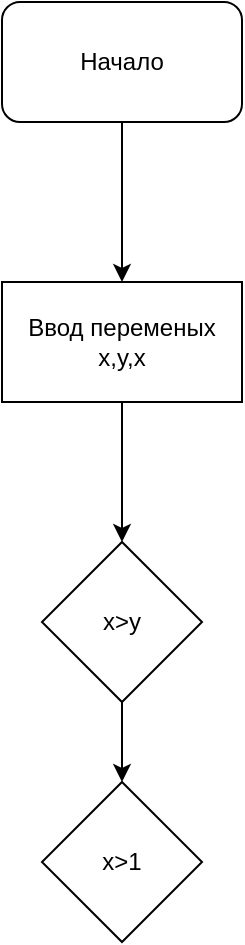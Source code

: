 <mxfile>
    <diagram id="g_z5LibgCN57cee2yOvP" name="Page-1">
        <mxGraphModel dx="1340" dy="614" grid="1" gridSize="10" guides="1" tooltips="1" connect="1" arrows="1" fold="1" page="1" pageScale="1" pageWidth="850" pageHeight="1100" math="0" shadow="0">
            <root>
                <mxCell id="0"/>
                <mxCell id="1" parent="0"/>
                <mxCell id="uB_ADN-PQVO7pmlwdkGX-3" value="" style="edgeStyle=orthogonalEdgeStyle;rounded=0;orthogonalLoop=1;jettySize=auto;html=1;" parent="1" source="uB_ADN-PQVO7pmlwdkGX-1" target="uB_ADN-PQVO7pmlwdkGX-2" edge="1">
                    <mxGeometry relative="1" as="geometry"/>
                </mxCell>
                <mxCell id="uB_ADN-PQVO7pmlwdkGX-1" value="Начало" style="rounded=1;whiteSpace=wrap;html=1;" parent="1" vertex="1">
                    <mxGeometry x="160" y="190" width="120" height="60" as="geometry"/>
                </mxCell>
                <mxCell id="uB_ADN-PQVO7pmlwdkGX-5" value="" style="edgeStyle=orthogonalEdgeStyle;rounded=0;orthogonalLoop=1;jettySize=auto;html=1;" parent="1" source="uB_ADN-PQVO7pmlwdkGX-2" target="uB_ADN-PQVO7pmlwdkGX-4" edge="1">
                    <mxGeometry relative="1" as="geometry"/>
                </mxCell>
                <mxCell id="uB_ADN-PQVO7pmlwdkGX-2" value="Ввод переменых x,y,x" style="whiteSpace=wrap;html=1;rounded=1;arcSize=0;" parent="1" vertex="1">
                    <mxGeometry x="160" y="330" width="120" height="60" as="geometry"/>
                </mxCell>
                <mxCell id="uB_ADN-PQVO7pmlwdkGX-15" style="edgeStyle=orthogonalEdgeStyle;rounded=0;orthogonalLoop=1;jettySize=auto;html=1;" parent="1" source="uB_ADN-PQVO7pmlwdkGX-4" edge="1">
                    <mxGeometry relative="1" as="geometry">
                        <mxPoint x="220" y="580" as="targetPoint"/>
                    </mxGeometry>
                </mxCell>
                <mxCell id="uB_ADN-PQVO7pmlwdkGX-4" value="x&amp;gt;y" style="rhombus;whiteSpace=wrap;html=1;rounded=1;arcSize=0;" parent="1" vertex="1">
                    <mxGeometry x="180" y="460" width="80" height="80" as="geometry"/>
                </mxCell>
                <mxCell id="b3ZY7X99cZ92L0B1qrAu-1" value="x&amp;gt;1" style="rhombus;whiteSpace=wrap;html=1;" vertex="1" parent="1">
                    <mxGeometry x="180" y="580" width="80" height="80" as="geometry"/>
                </mxCell>
            </root>
        </mxGraphModel>
    </diagram>
    <diagram id="E33DOWk7oqeAET7O4sIz" name="Page-2">
        <mxGraphModel dx="1340" dy="614" grid="1" gridSize="10" guides="1" tooltips="1" connect="1" arrows="1" fold="1" page="1" pageScale="1" pageWidth="850" pageHeight="1100" math="0" shadow="0">
            <root>
                <mxCell id="QL6RqsaCFulvN-1FykTd-0"/>
                <mxCell id="QL6RqsaCFulvN-1FykTd-1" parent="QL6RqsaCFulvN-1FykTd-0"/>
            </root>
        </mxGraphModel>
    </diagram>
</mxfile>